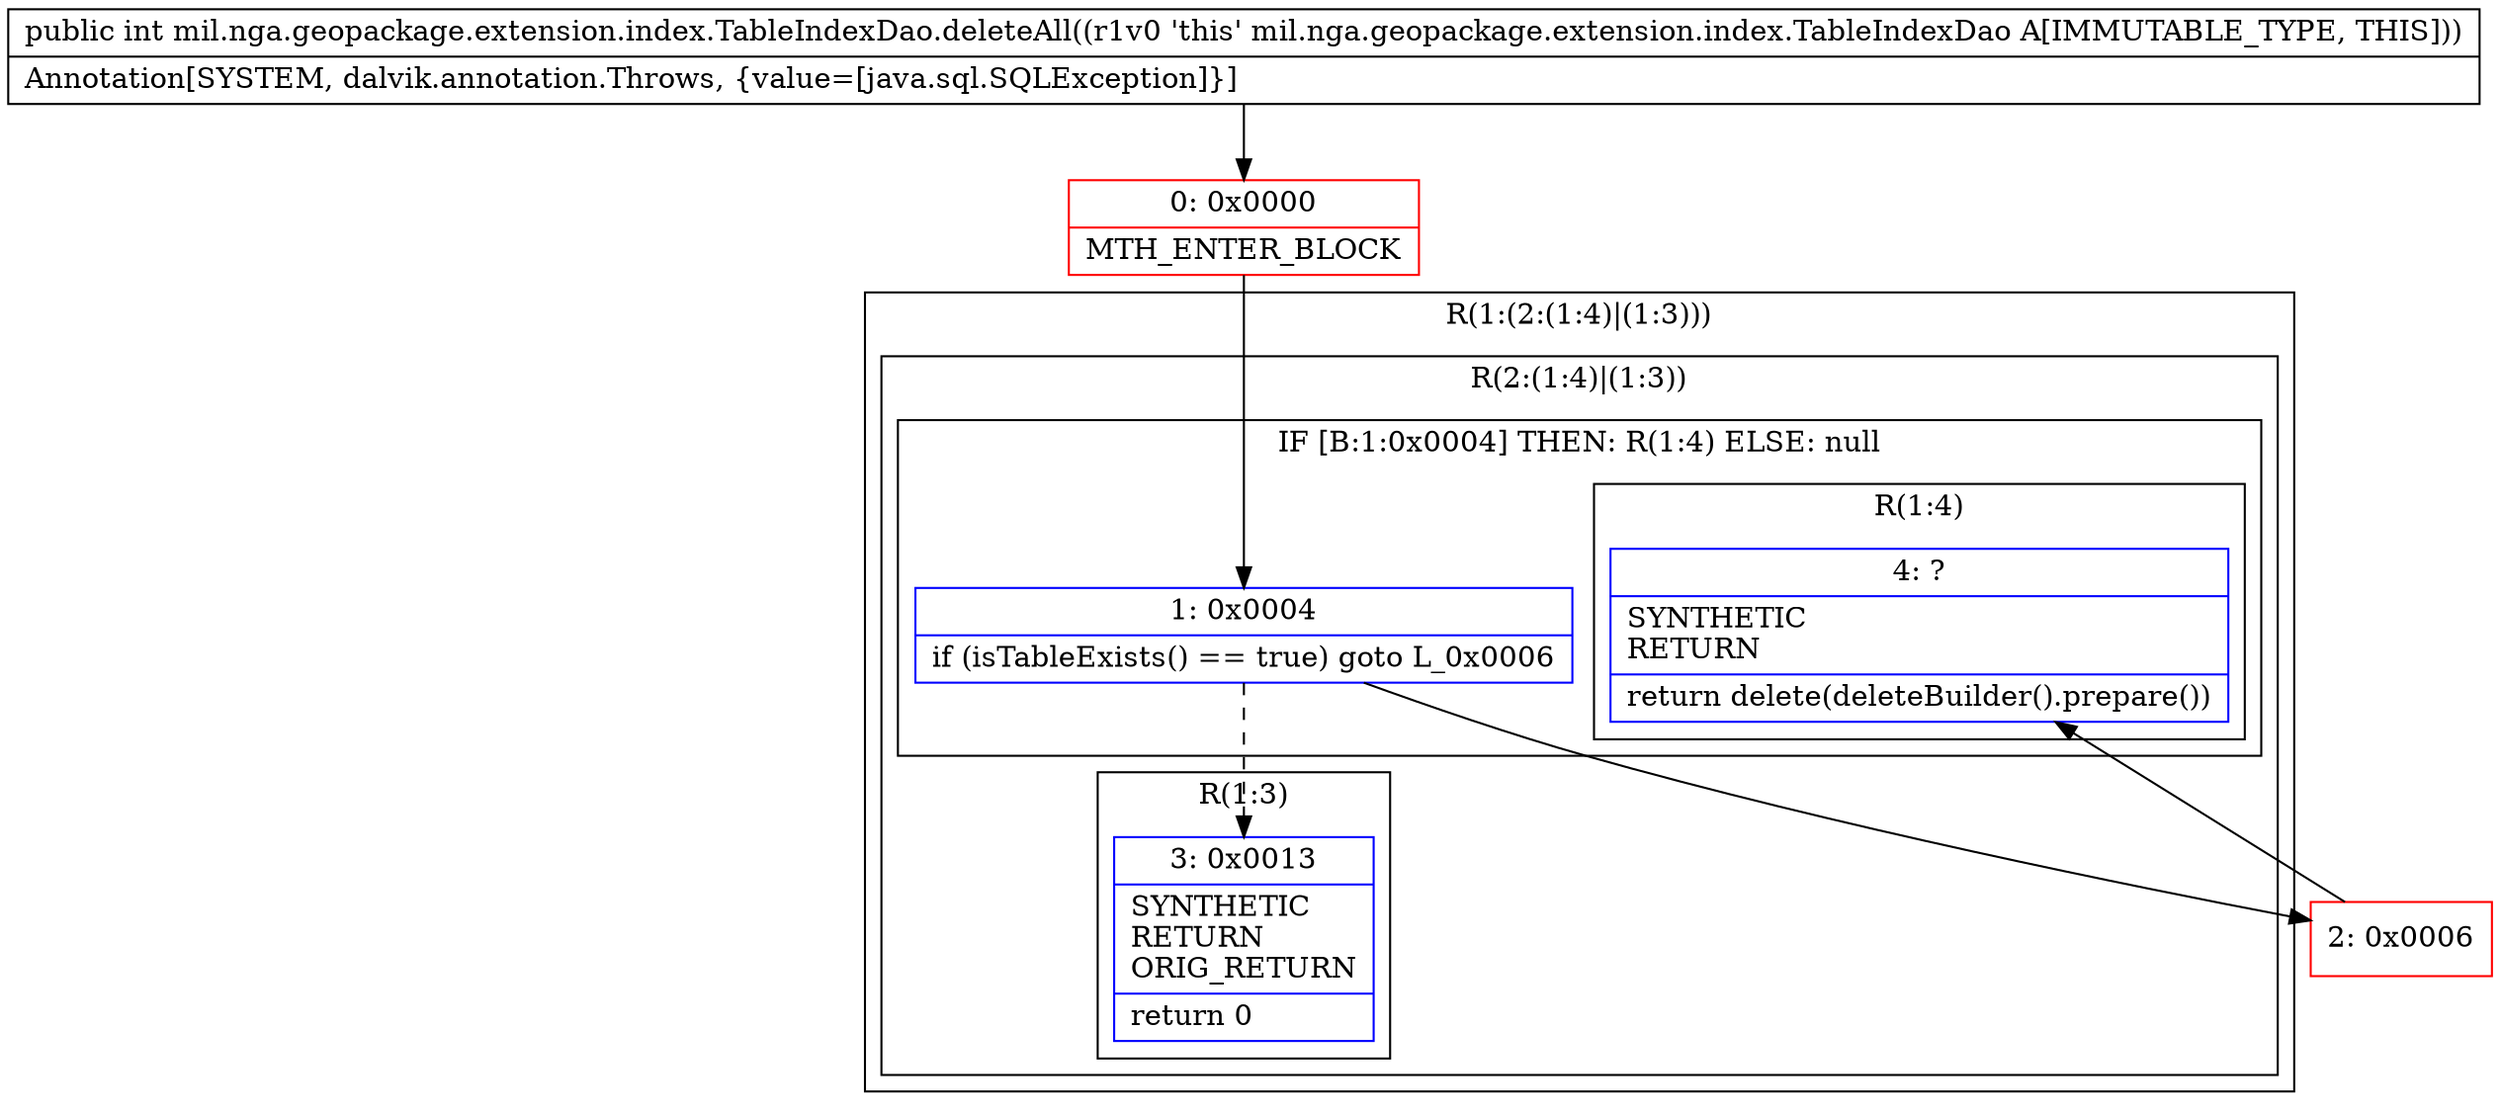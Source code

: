 digraph "CFG formil.nga.geopackage.extension.index.TableIndexDao.deleteAll()I" {
subgraph cluster_Region_888256944 {
label = "R(1:(2:(1:4)|(1:3)))";
node [shape=record,color=blue];
subgraph cluster_Region_776317195 {
label = "R(2:(1:4)|(1:3))";
node [shape=record,color=blue];
subgraph cluster_IfRegion_467520224 {
label = "IF [B:1:0x0004] THEN: R(1:4) ELSE: null";
node [shape=record,color=blue];
Node_1 [shape=record,label="{1\:\ 0x0004|if (isTableExists() == true) goto L_0x0006\l}"];
subgraph cluster_Region_1206939611 {
label = "R(1:4)";
node [shape=record,color=blue];
Node_4 [shape=record,label="{4\:\ ?|SYNTHETIC\lRETURN\l|return delete(deleteBuilder().prepare())\l}"];
}
}
subgraph cluster_Region_2121622188 {
label = "R(1:3)";
node [shape=record,color=blue];
Node_3 [shape=record,label="{3\:\ 0x0013|SYNTHETIC\lRETURN\lORIG_RETURN\l|return 0\l}"];
}
}
}
Node_0 [shape=record,color=red,label="{0\:\ 0x0000|MTH_ENTER_BLOCK\l}"];
Node_2 [shape=record,color=red,label="{2\:\ 0x0006}"];
MethodNode[shape=record,label="{public int mil.nga.geopackage.extension.index.TableIndexDao.deleteAll((r1v0 'this' mil.nga.geopackage.extension.index.TableIndexDao A[IMMUTABLE_TYPE, THIS]))  | Annotation[SYSTEM, dalvik.annotation.Throws, \{value=[java.sql.SQLException]\}]\l}"];
MethodNode -> Node_0;
Node_1 -> Node_2;
Node_1 -> Node_3[style=dashed];
Node_0 -> Node_1;
Node_2 -> Node_4;
}

